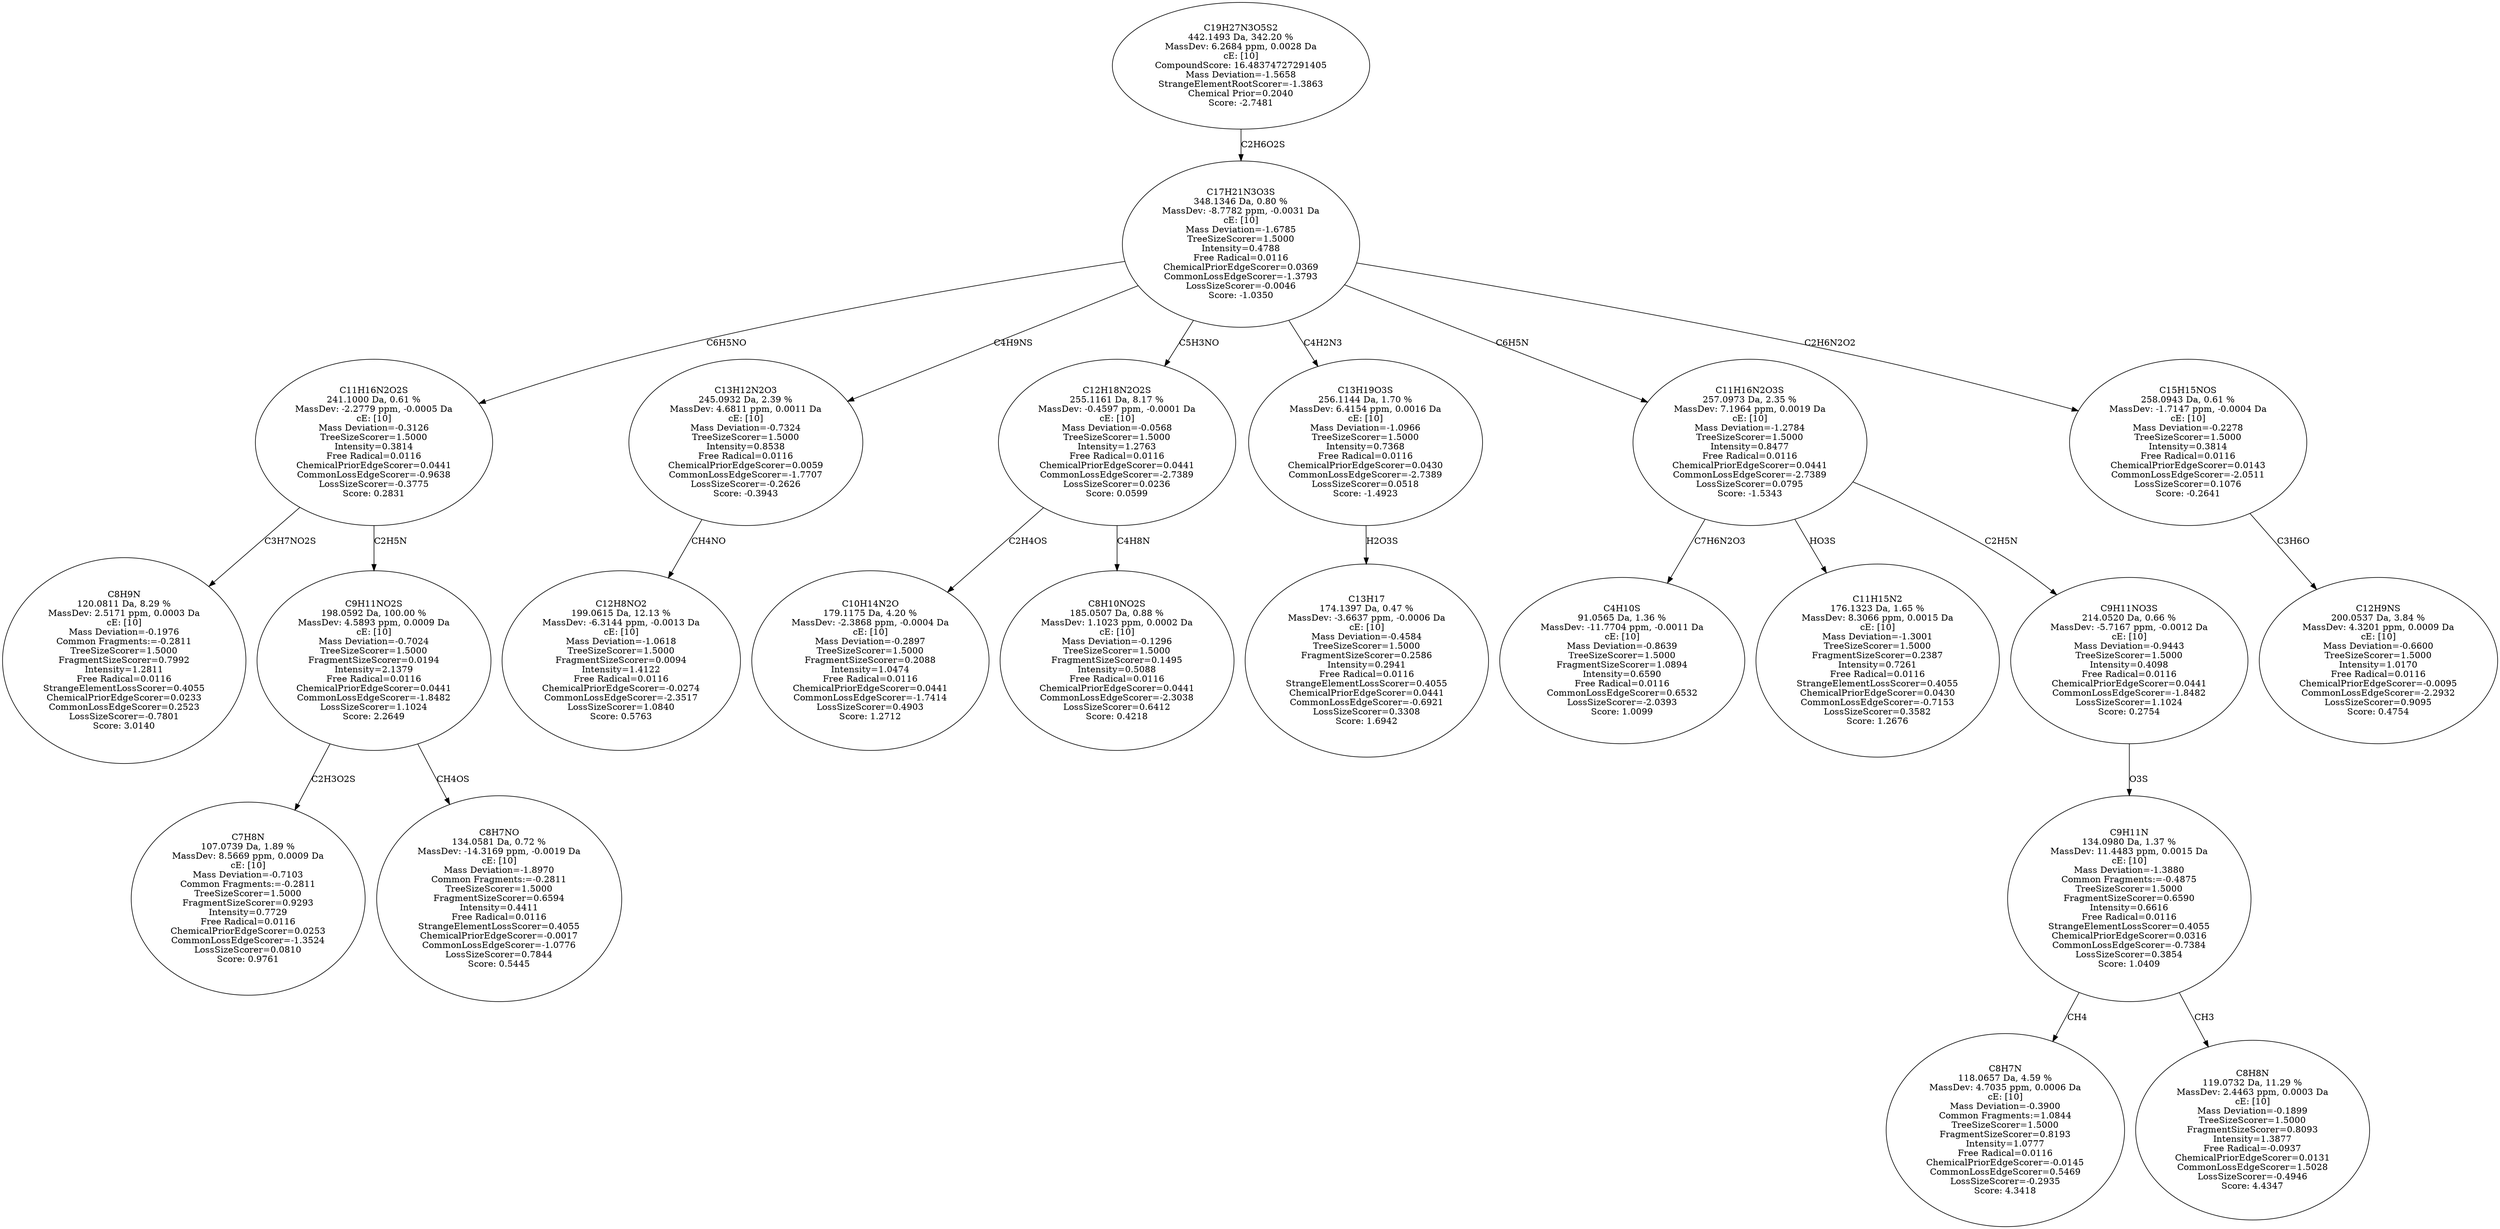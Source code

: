 strict digraph {
v1 [label="C8H9N\n120.0811 Da, 8.29 %\nMassDev: 2.5171 ppm, 0.0003 Da\ncE: [10]\nMass Deviation=-0.1976\nCommon Fragments:=-0.2811\nTreeSizeScorer=1.5000\nFragmentSizeScorer=0.7992\nIntensity=1.2811\nFree Radical=0.0116\nStrangeElementLossScorer=0.4055\nChemicalPriorEdgeScorer=0.0233\nCommonLossEdgeScorer=0.2523\nLossSizeScorer=-0.7801\nScore: 3.0140"];
v2 [label="C7H8N\n107.0739 Da, 1.89 %\nMassDev: 8.5669 ppm, 0.0009 Da\ncE: [10]\nMass Deviation=-0.7103\nCommon Fragments:=-0.2811\nTreeSizeScorer=1.5000\nFragmentSizeScorer=0.9293\nIntensity=0.7729\nFree Radical=0.0116\nChemicalPriorEdgeScorer=0.0253\nCommonLossEdgeScorer=-1.3524\nLossSizeScorer=0.0810\nScore: 0.9761"];
v3 [label="C8H7NO\n134.0581 Da, 0.72 %\nMassDev: -14.3169 ppm, -0.0019 Da\ncE: [10]\nMass Deviation=-1.8970\nCommon Fragments:=-0.2811\nTreeSizeScorer=1.5000\nFragmentSizeScorer=0.6594\nIntensity=0.4411\nFree Radical=0.0116\nStrangeElementLossScorer=0.4055\nChemicalPriorEdgeScorer=-0.0017\nCommonLossEdgeScorer=-1.0776\nLossSizeScorer=0.7844\nScore: 0.5445"];
v4 [label="C9H11NO2S\n198.0592 Da, 100.00 %\nMassDev: 4.5893 ppm, 0.0009 Da\ncE: [10]\nMass Deviation=-0.7024\nTreeSizeScorer=1.5000\nFragmentSizeScorer=0.0194\nIntensity=2.1379\nFree Radical=0.0116\nChemicalPriorEdgeScorer=0.0441\nCommonLossEdgeScorer=-1.8482\nLossSizeScorer=1.1024\nScore: 2.2649"];
v5 [label="C11H16N2O2S\n241.1000 Da, 0.61 %\nMassDev: -2.2779 ppm, -0.0005 Da\ncE: [10]\nMass Deviation=-0.3126\nTreeSizeScorer=1.5000\nIntensity=0.3814\nFree Radical=0.0116\nChemicalPriorEdgeScorer=0.0441\nCommonLossEdgeScorer=-0.9638\nLossSizeScorer=-0.3775\nScore: 0.2831"];
v6 [label="C12H8NO2\n199.0615 Da, 12.13 %\nMassDev: -6.3144 ppm, -0.0013 Da\ncE: [10]\nMass Deviation=-1.0618\nTreeSizeScorer=1.5000\nFragmentSizeScorer=0.0094\nIntensity=1.4122\nFree Radical=0.0116\nChemicalPriorEdgeScorer=-0.0274\nCommonLossEdgeScorer=-2.3517\nLossSizeScorer=1.0840\nScore: 0.5763"];
v7 [label="C13H12N2O3\n245.0932 Da, 2.39 %\nMassDev: 4.6811 ppm, 0.0011 Da\ncE: [10]\nMass Deviation=-0.7324\nTreeSizeScorer=1.5000\nIntensity=0.8538\nFree Radical=0.0116\nChemicalPriorEdgeScorer=0.0059\nCommonLossEdgeScorer=-1.7707\nLossSizeScorer=-0.2626\nScore: -0.3943"];
v8 [label="C10H14N2O\n179.1175 Da, 4.20 %\nMassDev: -2.3868 ppm, -0.0004 Da\ncE: [10]\nMass Deviation=-0.2897\nTreeSizeScorer=1.5000\nFragmentSizeScorer=0.2088\nIntensity=1.0474\nFree Radical=0.0116\nChemicalPriorEdgeScorer=0.0441\nCommonLossEdgeScorer=-1.7414\nLossSizeScorer=0.4903\nScore: 1.2712"];
v9 [label="C8H10NO2S\n185.0507 Da, 0.88 %\nMassDev: 1.1023 ppm, 0.0002 Da\ncE: [10]\nMass Deviation=-0.1296\nTreeSizeScorer=1.5000\nFragmentSizeScorer=0.1495\nIntensity=0.5088\nFree Radical=0.0116\nChemicalPriorEdgeScorer=0.0441\nCommonLossEdgeScorer=-2.3038\nLossSizeScorer=0.6412\nScore: 0.4218"];
v10 [label="C12H18N2O2S\n255.1161 Da, 8.17 %\nMassDev: -0.4597 ppm, -0.0001 Da\ncE: [10]\nMass Deviation=-0.0568\nTreeSizeScorer=1.5000\nIntensity=1.2763\nFree Radical=0.0116\nChemicalPriorEdgeScorer=0.0441\nCommonLossEdgeScorer=-2.7389\nLossSizeScorer=0.0236\nScore: 0.0599"];
v11 [label="C13H17\n174.1397 Da, 0.47 %\nMassDev: -3.6637 ppm, -0.0006 Da\ncE: [10]\nMass Deviation=-0.4584\nTreeSizeScorer=1.5000\nFragmentSizeScorer=0.2586\nIntensity=0.2941\nFree Radical=0.0116\nStrangeElementLossScorer=0.4055\nChemicalPriorEdgeScorer=0.0441\nCommonLossEdgeScorer=-0.6921\nLossSizeScorer=0.3308\nScore: 1.6942"];
v12 [label="C13H19O3S\n256.1144 Da, 1.70 %\nMassDev: 6.4154 ppm, 0.0016 Da\ncE: [10]\nMass Deviation=-1.0966\nTreeSizeScorer=1.5000\nIntensity=0.7368\nFree Radical=0.0116\nChemicalPriorEdgeScorer=0.0430\nCommonLossEdgeScorer=-2.7389\nLossSizeScorer=0.0518\nScore: -1.4923"];
v13 [label="C4H10S\n91.0565 Da, 1.36 %\nMassDev: -11.7704 ppm, -0.0011 Da\ncE: [10]\nMass Deviation=-0.8639\nTreeSizeScorer=1.5000\nFragmentSizeScorer=1.0894\nIntensity=0.6590\nFree Radical=0.0116\nCommonLossEdgeScorer=0.6532\nLossSizeScorer=-2.0393\nScore: 1.0099"];
v14 [label="C11H15N2\n176.1323 Da, 1.65 %\nMassDev: 8.3066 ppm, 0.0015 Da\ncE: [10]\nMass Deviation=-1.3001\nTreeSizeScorer=1.5000\nFragmentSizeScorer=0.2387\nIntensity=0.7261\nFree Radical=0.0116\nStrangeElementLossScorer=0.4055\nChemicalPriorEdgeScorer=0.0430\nCommonLossEdgeScorer=-0.7153\nLossSizeScorer=0.3582\nScore: 1.2676"];
v15 [label="C8H7N\n118.0657 Da, 4.59 %\nMassDev: 4.7035 ppm, 0.0006 Da\ncE: [10]\nMass Deviation=-0.3900\nCommon Fragments:=1.0844\nTreeSizeScorer=1.5000\nFragmentSizeScorer=0.8193\nIntensity=1.0777\nFree Radical=0.0116\nChemicalPriorEdgeScorer=-0.0145\nCommonLossEdgeScorer=0.5469\nLossSizeScorer=-0.2935\nScore: 4.3418"];
v16 [label="C8H8N\n119.0732 Da, 11.29 %\nMassDev: 2.4463 ppm, 0.0003 Da\ncE: [10]\nMass Deviation=-0.1899\nTreeSizeScorer=1.5000\nFragmentSizeScorer=0.8093\nIntensity=1.3877\nFree Radical=-0.0937\nChemicalPriorEdgeScorer=0.0131\nCommonLossEdgeScorer=1.5028\nLossSizeScorer=-0.4946\nScore: 4.4347"];
v17 [label="C9H11N\n134.0980 Da, 1.37 %\nMassDev: 11.4483 ppm, 0.0015 Da\ncE: [10]\nMass Deviation=-1.3880\nCommon Fragments:=-0.4875\nTreeSizeScorer=1.5000\nFragmentSizeScorer=0.6590\nIntensity=0.6616\nFree Radical=0.0116\nStrangeElementLossScorer=0.4055\nChemicalPriorEdgeScorer=0.0316\nCommonLossEdgeScorer=-0.7384\nLossSizeScorer=0.3854\nScore: 1.0409"];
v18 [label="C9H11NO3S\n214.0520 Da, 0.66 %\nMassDev: -5.7167 ppm, -0.0012 Da\ncE: [10]\nMass Deviation=-0.9443\nTreeSizeScorer=1.5000\nIntensity=0.4098\nFree Radical=0.0116\nChemicalPriorEdgeScorer=0.0441\nCommonLossEdgeScorer=-1.8482\nLossSizeScorer=1.1024\nScore: 0.2754"];
v19 [label="C11H16N2O3S\n257.0973 Da, 2.35 %\nMassDev: 7.1964 ppm, 0.0019 Da\ncE: [10]\nMass Deviation=-1.2784\nTreeSizeScorer=1.5000\nIntensity=0.8477\nFree Radical=0.0116\nChemicalPriorEdgeScorer=0.0441\nCommonLossEdgeScorer=-2.7389\nLossSizeScorer=0.0795\nScore: -1.5343"];
v20 [label="C12H9NS\n200.0537 Da, 3.84 %\nMassDev: 4.3201 ppm, 0.0009 Da\ncE: [10]\nMass Deviation=-0.6600\nTreeSizeScorer=1.5000\nIntensity=1.0170\nFree Radical=0.0116\nChemicalPriorEdgeScorer=-0.0095\nCommonLossEdgeScorer=-2.2932\nLossSizeScorer=0.9095\nScore: 0.4754"];
v21 [label="C15H15NOS\n258.0943 Da, 0.61 %\nMassDev: -1.7147 ppm, -0.0004 Da\ncE: [10]\nMass Deviation=-0.2278\nTreeSizeScorer=1.5000\nIntensity=0.3814\nFree Radical=0.0116\nChemicalPriorEdgeScorer=0.0143\nCommonLossEdgeScorer=-2.0511\nLossSizeScorer=0.1076\nScore: -0.2641"];
v22 [label="C17H21N3O3S\n348.1346 Da, 0.80 %\nMassDev: -8.7782 ppm, -0.0031 Da\ncE: [10]\nMass Deviation=-1.6785\nTreeSizeScorer=1.5000\nIntensity=0.4788\nFree Radical=0.0116\nChemicalPriorEdgeScorer=0.0369\nCommonLossEdgeScorer=-1.3793\nLossSizeScorer=-0.0046\nScore: -1.0350"];
v23 [label="C19H27N3O5S2\n442.1493 Da, 342.20 %\nMassDev: 6.2684 ppm, 0.0028 Da\ncE: [10]\nCompoundScore: 16.48374727291405\nMass Deviation=-1.5658\nStrangeElementRootScorer=-1.3863\nChemical Prior=0.2040\nScore: -2.7481"];
v5 -> v1 [label="C3H7NO2S"];
v4 -> v2 [label="C2H3O2S"];
v4 -> v3 [label="CH4OS"];
v5 -> v4 [label="C2H5N"];
v22 -> v5 [label="C6H5NO"];
v7 -> v6 [label="CH4NO"];
v22 -> v7 [label="C4H9NS"];
v10 -> v8 [label="C2H4OS"];
v10 -> v9 [label="C4H8N"];
v22 -> v10 [label="C5H3NO"];
v12 -> v11 [label="H2O3S"];
v22 -> v12 [label="C4H2N3"];
v19 -> v13 [label="C7H6N2O3"];
v19 -> v14 [label="HO3S"];
v17 -> v15 [label="CH4"];
v17 -> v16 [label="CH3"];
v18 -> v17 [label="O3S"];
v19 -> v18 [label="C2H5N"];
v22 -> v19 [label="C6H5N"];
v21 -> v20 [label="C3H6O"];
v22 -> v21 [label="C2H6N2O2"];
v23 -> v22 [label="C2H6O2S"];
}